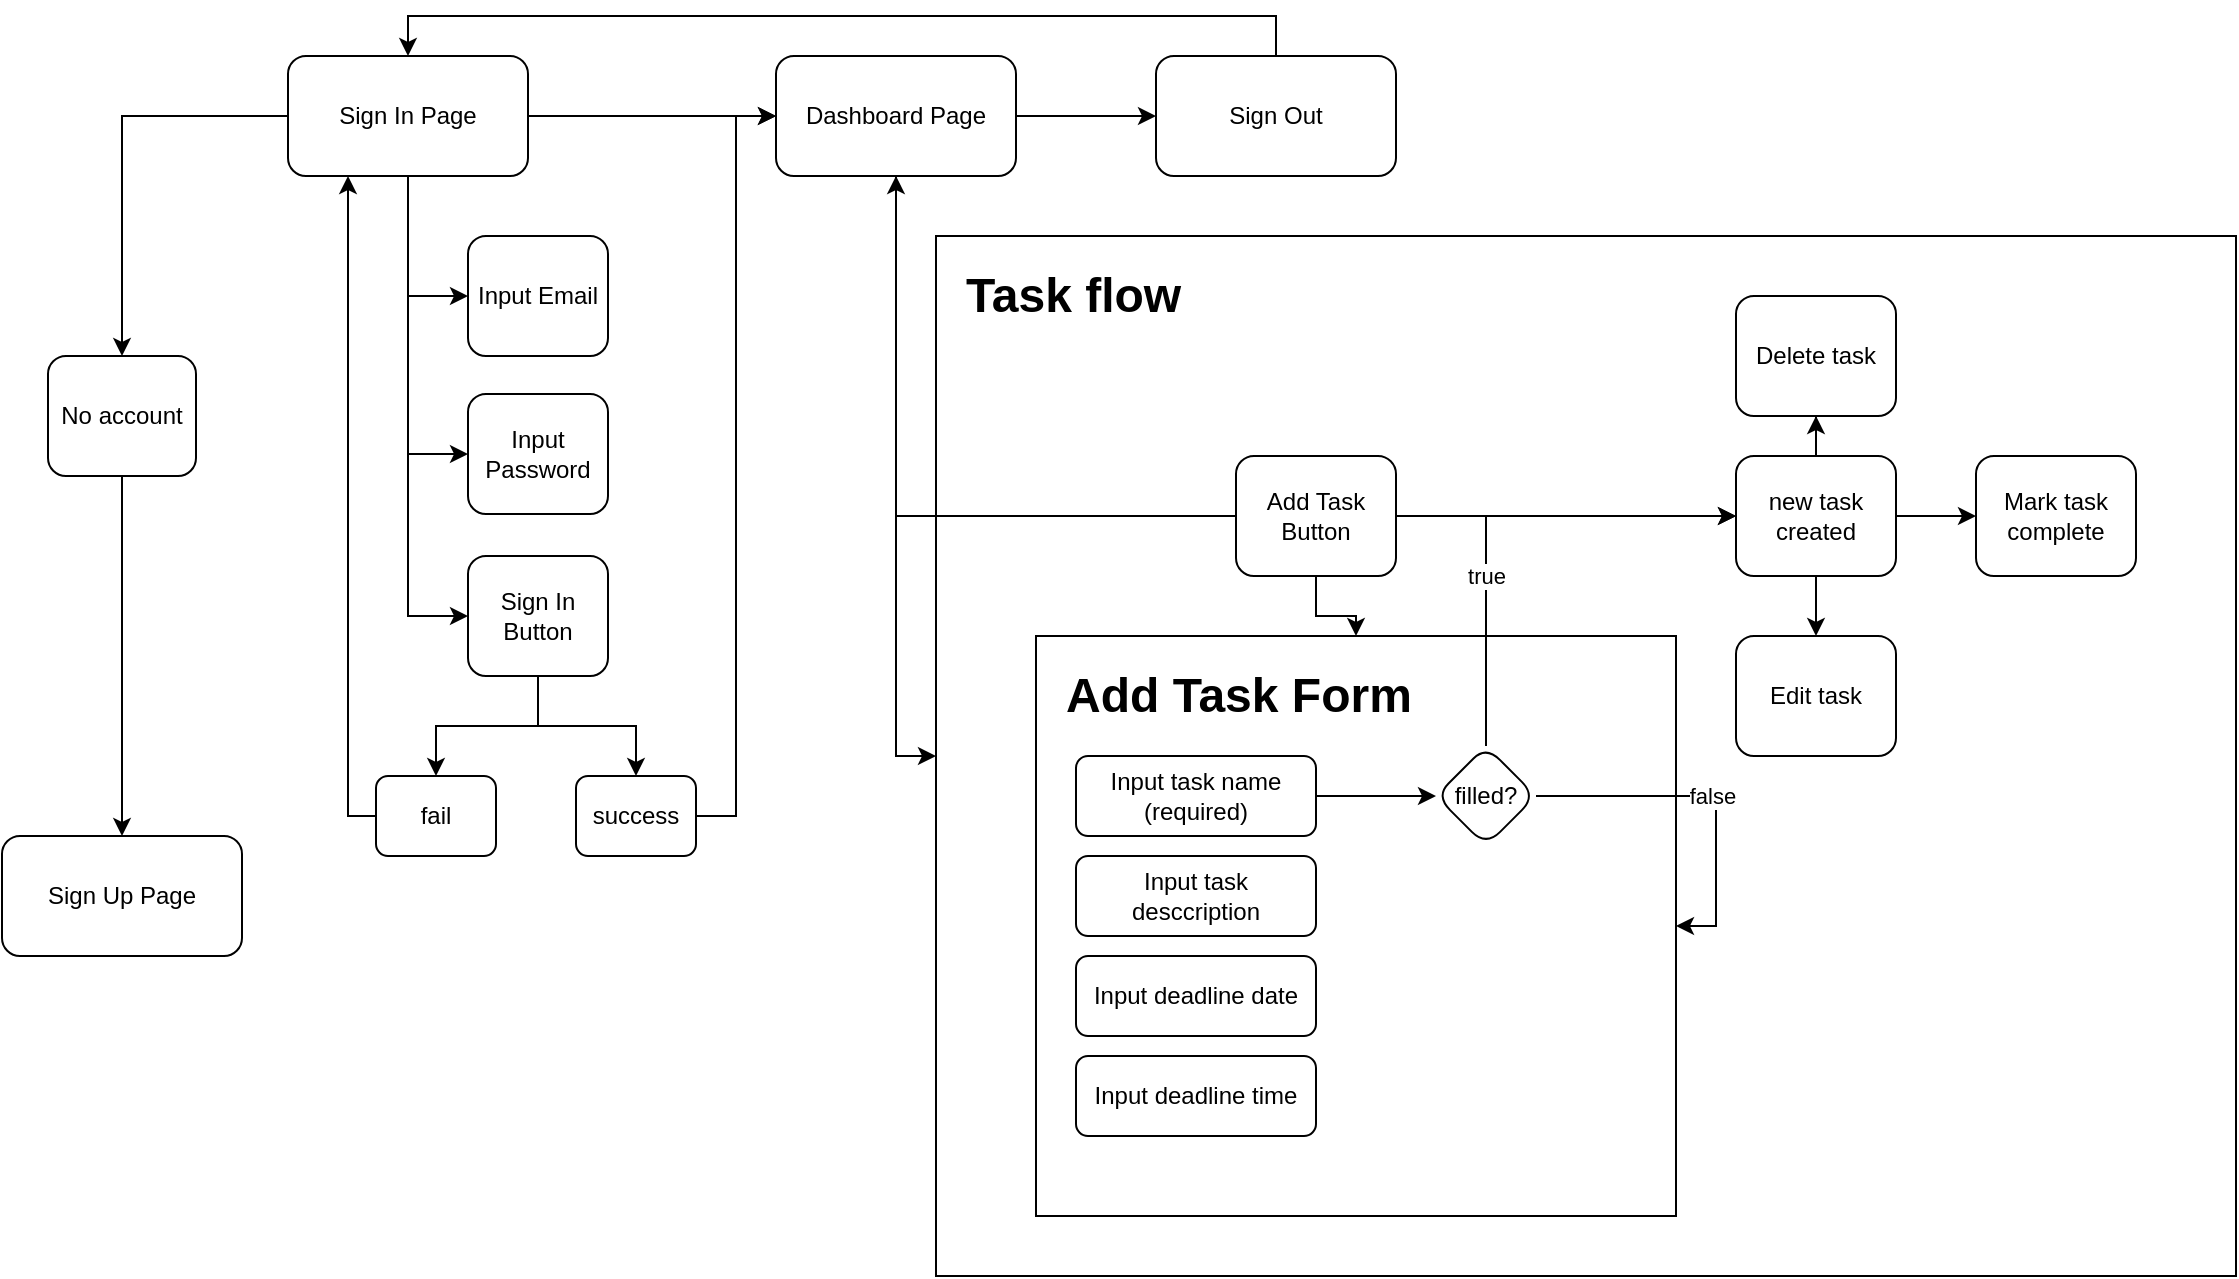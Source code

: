 <mxfile version="22.1.16" type="github">
  <diagram name="Page-1" id="e7e014a7-5840-1c2e-5031-d8a46d1fe8dd">
    <mxGraphModel dx="1050" dy="522" grid="1" gridSize="10" guides="1" tooltips="1" connect="1" arrows="1" fold="1" page="1" pageScale="1" pageWidth="1169" pageHeight="826" background="none" math="0" shadow="0">
      <root>
        <mxCell id="0" />
        <mxCell id="1" parent="0" />
        <mxCell id="DDBRn-jITelrEfrWwjiB-53" value="" style="rounded=0;whiteSpace=wrap;html=1;" vertex="1" parent="1">
          <mxGeometry x="550" y="240" width="650" height="520" as="geometry" />
        </mxCell>
        <mxCell id="DDBRn-jITelrEfrWwjiB-7" style="edgeStyle=orthogonalEdgeStyle;rounded=0;orthogonalLoop=1;jettySize=auto;html=1;entryX=0;entryY=0.5;entryDx=0;entryDy=0;" edge="1" parent="1" source="DDBRn-jITelrEfrWwjiB-1" target="DDBRn-jITelrEfrWwjiB-6">
          <mxGeometry relative="1" as="geometry" />
        </mxCell>
        <mxCell id="DDBRn-jITelrEfrWwjiB-23" style="edgeStyle=orthogonalEdgeStyle;rounded=0;orthogonalLoop=1;jettySize=auto;html=1;entryX=0;entryY=0.5;entryDx=0;entryDy=0;" edge="1" parent="1" source="DDBRn-jITelrEfrWwjiB-1" target="DDBRn-jITelrEfrWwjiB-21">
          <mxGeometry relative="1" as="geometry" />
        </mxCell>
        <mxCell id="DDBRn-jITelrEfrWwjiB-25" style="edgeStyle=orthogonalEdgeStyle;rounded=0;orthogonalLoop=1;jettySize=auto;html=1;entryX=0;entryY=0.5;entryDx=0;entryDy=0;" edge="1" parent="1" source="DDBRn-jITelrEfrWwjiB-1" target="DDBRn-jITelrEfrWwjiB-24">
          <mxGeometry relative="1" as="geometry" />
        </mxCell>
        <mxCell id="DDBRn-jITelrEfrWwjiB-27" style="edgeStyle=orthogonalEdgeStyle;rounded=0;orthogonalLoop=1;jettySize=auto;html=1;entryX=0;entryY=0.5;entryDx=0;entryDy=0;" edge="1" parent="1" source="DDBRn-jITelrEfrWwjiB-1" target="DDBRn-jITelrEfrWwjiB-26">
          <mxGeometry relative="1" as="geometry" />
        </mxCell>
        <mxCell id="DDBRn-jITelrEfrWwjiB-31" style="edgeStyle=orthogonalEdgeStyle;rounded=0;orthogonalLoop=1;jettySize=auto;html=1;entryX=0.5;entryY=0;entryDx=0;entryDy=0;" edge="1" parent="1" source="DDBRn-jITelrEfrWwjiB-1" target="DDBRn-jITelrEfrWwjiB-30">
          <mxGeometry relative="1" as="geometry" />
        </mxCell>
        <mxCell id="DDBRn-jITelrEfrWwjiB-1" value="Sign In Page" style="rounded=1;whiteSpace=wrap;html=1;" vertex="1" parent="1">
          <mxGeometry x="226" y="150" width="120" height="60" as="geometry" />
        </mxCell>
        <mxCell id="DDBRn-jITelrEfrWwjiB-2" value="Sign Up Page" style="rounded=1;whiteSpace=wrap;html=1;" vertex="1" parent="1">
          <mxGeometry x="83" y="540" width="120" height="60" as="geometry" />
        </mxCell>
        <mxCell id="DDBRn-jITelrEfrWwjiB-41" style="edgeStyle=orthogonalEdgeStyle;rounded=0;orthogonalLoop=1;jettySize=auto;html=1;" edge="1" parent="1" source="DDBRn-jITelrEfrWwjiB-3" target="DDBRn-jITelrEfrWwjiB-12">
          <mxGeometry relative="1" as="geometry" />
        </mxCell>
        <mxCell id="DDBRn-jITelrEfrWwjiB-56" style="edgeStyle=orthogonalEdgeStyle;rounded=0;orthogonalLoop=1;jettySize=auto;html=1;" edge="1" parent="1" source="DDBRn-jITelrEfrWwjiB-3" target="DDBRn-jITelrEfrWwjiB-6">
          <mxGeometry relative="1" as="geometry">
            <Array as="points">
              <mxPoint x="530" y="380" />
            </Array>
          </mxGeometry>
        </mxCell>
        <mxCell id="DDBRn-jITelrEfrWwjiB-59" style="edgeStyle=orthogonalEdgeStyle;rounded=0;orthogonalLoop=1;jettySize=auto;html=1;" edge="1" parent="1" source="DDBRn-jITelrEfrWwjiB-3" target="DDBRn-jITelrEfrWwjiB-58">
          <mxGeometry relative="1" as="geometry" />
        </mxCell>
        <mxCell id="DDBRn-jITelrEfrWwjiB-3" value="Add Task Button" style="rounded=1;whiteSpace=wrap;html=1;" vertex="1" parent="1">
          <mxGeometry x="700" y="350" width="80" height="60" as="geometry" />
        </mxCell>
        <mxCell id="DDBRn-jITelrEfrWwjiB-9" style="edgeStyle=orthogonalEdgeStyle;rounded=0;orthogonalLoop=1;jettySize=auto;html=1;entryX=0;entryY=0.5;entryDx=0;entryDy=0;" edge="1" parent="1" source="DDBRn-jITelrEfrWwjiB-6" target="DDBRn-jITelrEfrWwjiB-8">
          <mxGeometry relative="1" as="geometry" />
        </mxCell>
        <mxCell id="DDBRn-jITelrEfrWwjiB-55" style="edgeStyle=orthogonalEdgeStyle;rounded=0;orthogonalLoop=1;jettySize=auto;html=1;entryX=0;entryY=0.5;entryDx=0;entryDy=0;" edge="1" parent="1" source="DDBRn-jITelrEfrWwjiB-6" target="DDBRn-jITelrEfrWwjiB-53">
          <mxGeometry relative="1" as="geometry" />
        </mxCell>
        <mxCell id="DDBRn-jITelrEfrWwjiB-6" value="Dashboard Page" style="rounded=1;whiteSpace=wrap;html=1;" vertex="1" parent="1">
          <mxGeometry x="470" y="150" width="120" height="60" as="geometry" />
        </mxCell>
        <mxCell id="DDBRn-jITelrEfrWwjiB-40" style="edgeStyle=orthogonalEdgeStyle;rounded=0;orthogonalLoop=1;jettySize=auto;html=1;entryX=0.5;entryY=0;entryDx=0;entryDy=0;" edge="1" parent="1" source="DDBRn-jITelrEfrWwjiB-8" target="DDBRn-jITelrEfrWwjiB-1">
          <mxGeometry relative="1" as="geometry">
            <Array as="points">
              <mxPoint x="720" y="130" />
              <mxPoint x="286" y="130" />
            </Array>
          </mxGeometry>
        </mxCell>
        <mxCell id="DDBRn-jITelrEfrWwjiB-8" value="Sign Out" style="rounded=1;whiteSpace=wrap;html=1;" vertex="1" parent="1">
          <mxGeometry x="660" y="150" width="120" height="60" as="geometry" />
        </mxCell>
        <mxCell id="DDBRn-jITelrEfrWwjiB-11" value="Edit task" style="rounded=1;whiteSpace=wrap;html=1;" vertex="1" parent="1">
          <mxGeometry x="950" y="440" width="80" height="60" as="geometry" />
        </mxCell>
        <mxCell id="DDBRn-jITelrEfrWwjiB-45" style="edgeStyle=orthogonalEdgeStyle;rounded=0;orthogonalLoop=1;jettySize=auto;html=1;" edge="1" parent="1" source="DDBRn-jITelrEfrWwjiB-12" target="DDBRn-jITelrEfrWwjiB-11">
          <mxGeometry relative="1" as="geometry" />
        </mxCell>
        <mxCell id="DDBRn-jITelrEfrWwjiB-48" style="edgeStyle=orthogonalEdgeStyle;rounded=0;orthogonalLoop=1;jettySize=auto;html=1;" edge="1" parent="1" source="DDBRn-jITelrEfrWwjiB-12" target="DDBRn-jITelrEfrWwjiB-46">
          <mxGeometry relative="1" as="geometry" />
        </mxCell>
        <mxCell id="DDBRn-jITelrEfrWwjiB-50" style="edgeStyle=orthogonalEdgeStyle;rounded=0;orthogonalLoop=1;jettySize=auto;html=1;" edge="1" parent="1" source="DDBRn-jITelrEfrWwjiB-12" target="DDBRn-jITelrEfrWwjiB-49">
          <mxGeometry relative="1" as="geometry" />
        </mxCell>
        <mxCell id="DDBRn-jITelrEfrWwjiB-12" value="new task created" style="rounded=1;whiteSpace=wrap;html=1;" vertex="1" parent="1">
          <mxGeometry x="950" y="350" width="80" height="60" as="geometry" />
        </mxCell>
        <mxCell id="DDBRn-jITelrEfrWwjiB-21" value="Input Email" style="rounded=1;whiteSpace=wrap;html=1;" vertex="1" parent="1">
          <mxGeometry x="316" y="240" width="70" height="60" as="geometry" />
        </mxCell>
        <mxCell id="DDBRn-jITelrEfrWwjiB-24" value="Input Password" style="rounded=1;whiteSpace=wrap;html=1;" vertex="1" parent="1">
          <mxGeometry x="316" y="319" width="70" height="60" as="geometry" />
        </mxCell>
        <mxCell id="DDBRn-jITelrEfrWwjiB-35" style="edgeStyle=orthogonalEdgeStyle;rounded=0;orthogonalLoop=1;jettySize=auto;html=1;" edge="1" parent="1" source="DDBRn-jITelrEfrWwjiB-26" target="DDBRn-jITelrEfrWwjiB-34">
          <mxGeometry relative="1" as="geometry" />
        </mxCell>
        <mxCell id="DDBRn-jITelrEfrWwjiB-37" style="edgeStyle=orthogonalEdgeStyle;rounded=0;orthogonalLoop=1;jettySize=auto;html=1;entryX=0.5;entryY=0;entryDx=0;entryDy=0;" edge="1" parent="1" source="DDBRn-jITelrEfrWwjiB-26" target="DDBRn-jITelrEfrWwjiB-36">
          <mxGeometry relative="1" as="geometry" />
        </mxCell>
        <mxCell id="DDBRn-jITelrEfrWwjiB-26" value="Sign In Button" style="rounded=1;whiteSpace=wrap;html=1;" vertex="1" parent="1">
          <mxGeometry x="316" y="400" width="70" height="60" as="geometry" />
        </mxCell>
        <mxCell id="DDBRn-jITelrEfrWwjiB-32" style="edgeStyle=orthogonalEdgeStyle;rounded=0;orthogonalLoop=1;jettySize=auto;html=1;entryX=0.5;entryY=0;entryDx=0;entryDy=0;" edge="1" parent="1" source="DDBRn-jITelrEfrWwjiB-30" target="DDBRn-jITelrEfrWwjiB-2">
          <mxGeometry relative="1" as="geometry" />
        </mxCell>
        <mxCell id="DDBRn-jITelrEfrWwjiB-30" value="No account" style="rounded=1;whiteSpace=wrap;html=1;" vertex="1" parent="1">
          <mxGeometry x="106" y="300" width="74" height="60" as="geometry" />
        </mxCell>
        <mxCell id="DDBRn-jITelrEfrWwjiB-39" style="edgeStyle=orthogonalEdgeStyle;rounded=0;orthogonalLoop=1;jettySize=auto;html=1;entryX=0;entryY=0.5;entryDx=0;entryDy=0;" edge="1" parent="1" source="DDBRn-jITelrEfrWwjiB-34" target="DDBRn-jITelrEfrWwjiB-6">
          <mxGeometry relative="1" as="geometry" />
        </mxCell>
        <mxCell id="DDBRn-jITelrEfrWwjiB-34" value="success" style="rounded=1;whiteSpace=wrap;html=1;" vertex="1" parent="1">
          <mxGeometry x="370" y="510" width="60" height="40" as="geometry" />
        </mxCell>
        <mxCell id="DDBRn-jITelrEfrWwjiB-38" style="edgeStyle=orthogonalEdgeStyle;rounded=0;orthogonalLoop=1;jettySize=auto;html=1;entryX=0.25;entryY=1;entryDx=0;entryDy=0;" edge="1" parent="1" source="DDBRn-jITelrEfrWwjiB-36" target="DDBRn-jITelrEfrWwjiB-1">
          <mxGeometry relative="1" as="geometry">
            <Array as="points">
              <mxPoint x="256" y="530" />
            </Array>
          </mxGeometry>
        </mxCell>
        <mxCell id="DDBRn-jITelrEfrWwjiB-36" value="fail" style="rounded=1;whiteSpace=wrap;html=1;" vertex="1" parent="1">
          <mxGeometry x="270" y="510" width="60" height="40" as="geometry" />
        </mxCell>
        <mxCell id="DDBRn-jITelrEfrWwjiB-46" value="Delete task" style="rounded=1;whiteSpace=wrap;html=1;" vertex="1" parent="1">
          <mxGeometry x="950" y="270" width="80" height="60" as="geometry" />
        </mxCell>
        <mxCell id="DDBRn-jITelrEfrWwjiB-49" value="Mark task complete" style="rounded=1;whiteSpace=wrap;html=1;" vertex="1" parent="1">
          <mxGeometry x="1070" y="350" width="80" height="60" as="geometry" />
        </mxCell>
        <mxCell id="DDBRn-jITelrEfrWwjiB-54" value="&lt;h1&gt;Task flow&lt;/h1&gt;" style="text;html=1;strokeColor=none;fillColor=none;spacing=5;spacingTop=-20;whiteSpace=wrap;overflow=hidden;rounded=0;" vertex="1" parent="1">
          <mxGeometry x="560" y="250" width="120" height="40" as="geometry" />
        </mxCell>
        <mxCell id="DDBRn-jITelrEfrWwjiB-58" value="" style="rounded=0;whiteSpace=wrap;html=1;" vertex="1" parent="1">
          <mxGeometry x="600" y="440" width="320" height="290" as="geometry" />
        </mxCell>
        <mxCell id="DDBRn-jITelrEfrWwjiB-60" value="&lt;h1&gt;Add Task Form&lt;/h1&gt;" style="text;html=1;strokeColor=none;fillColor=none;spacing=5;spacingTop=-20;whiteSpace=wrap;overflow=hidden;rounded=0;" vertex="1" parent="1">
          <mxGeometry x="610" y="450" width="190" height="40" as="geometry" />
        </mxCell>
        <mxCell id="DDBRn-jITelrEfrWwjiB-70" value="" style="edgeStyle=orthogonalEdgeStyle;rounded=0;orthogonalLoop=1;jettySize=auto;html=1;" edge="1" parent="1" source="DDBRn-jITelrEfrWwjiB-61" target="DDBRn-jITelrEfrWwjiB-69">
          <mxGeometry relative="1" as="geometry" />
        </mxCell>
        <mxCell id="DDBRn-jITelrEfrWwjiB-61" value="Input task name (required)" style="rounded=1;whiteSpace=wrap;html=1;" vertex="1" parent="1">
          <mxGeometry x="620" y="500" width="120" height="40" as="geometry" />
        </mxCell>
        <mxCell id="DDBRn-jITelrEfrWwjiB-62" value="Input task desccription" style="rounded=1;whiteSpace=wrap;html=1;" vertex="1" parent="1">
          <mxGeometry x="620" y="550" width="120" height="40" as="geometry" />
        </mxCell>
        <mxCell id="DDBRn-jITelrEfrWwjiB-63" value="Input deadline date" style="rounded=1;whiteSpace=wrap;html=1;" vertex="1" parent="1">
          <mxGeometry x="620" y="600" width="120" height="40" as="geometry" />
        </mxCell>
        <mxCell id="DDBRn-jITelrEfrWwjiB-64" value="Input deadline time" style="rounded=1;whiteSpace=wrap;html=1;" vertex="1" parent="1">
          <mxGeometry x="620" y="650" width="120" height="40" as="geometry" />
        </mxCell>
        <mxCell id="DDBRn-jITelrEfrWwjiB-72" value="false" style="edgeStyle=orthogonalEdgeStyle;rounded=0;orthogonalLoop=1;jettySize=auto;html=1;entryX=1;entryY=0.5;entryDx=0;entryDy=0;" edge="1" parent="1" source="DDBRn-jITelrEfrWwjiB-69" target="DDBRn-jITelrEfrWwjiB-58">
          <mxGeometry relative="1" as="geometry">
            <Array as="points">
              <mxPoint x="940" y="520" />
              <mxPoint x="940" y="585" />
            </Array>
          </mxGeometry>
        </mxCell>
        <mxCell id="DDBRn-jITelrEfrWwjiB-73" value="" style="edgeStyle=orthogonalEdgeStyle;rounded=0;orthogonalLoop=1;jettySize=auto;html=1;" edge="1" parent="1" source="DDBRn-jITelrEfrWwjiB-69" target="DDBRn-jITelrEfrWwjiB-12">
          <mxGeometry relative="1" as="geometry">
            <Array as="points">
              <mxPoint x="825" y="380" />
            </Array>
          </mxGeometry>
        </mxCell>
        <mxCell id="DDBRn-jITelrEfrWwjiB-74" value="true" style="edgeLabel;html=1;align=center;verticalAlign=middle;resizable=0;points=[];" vertex="1" connectable="0" parent="DDBRn-jITelrEfrWwjiB-73">
          <mxGeometry x="-0.408" relative="1" as="geometry">
            <mxPoint y="-14" as="offset" />
          </mxGeometry>
        </mxCell>
        <mxCell id="DDBRn-jITelrEfrWwjiB-69" value="filled?" style="rhombus;whiteSpace=wrap;html=1;rounded=1;" vertex="1" parent="1">
          <mxGeometry x="800" y="495" width="50" height="50" as="geometry" />
        </mxCell>
      </root>
    </mxGraphModel>
  </diagram>
</mxfile>
